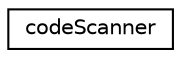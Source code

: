 digraph G
{
  edge [fontname="Helvetica",fontsize="10",labelfontname="Helvetica",labelfontsize="10"];
  node [fontname="Helvetica",fontsize="10",shape=record];
  rankdir=LR;
  Node1 [label="codeScanner",height=0.2,width=0.4,color="black", fillcolor="white", style="filled",URL="$interfacecode_scanner.html"];
}
